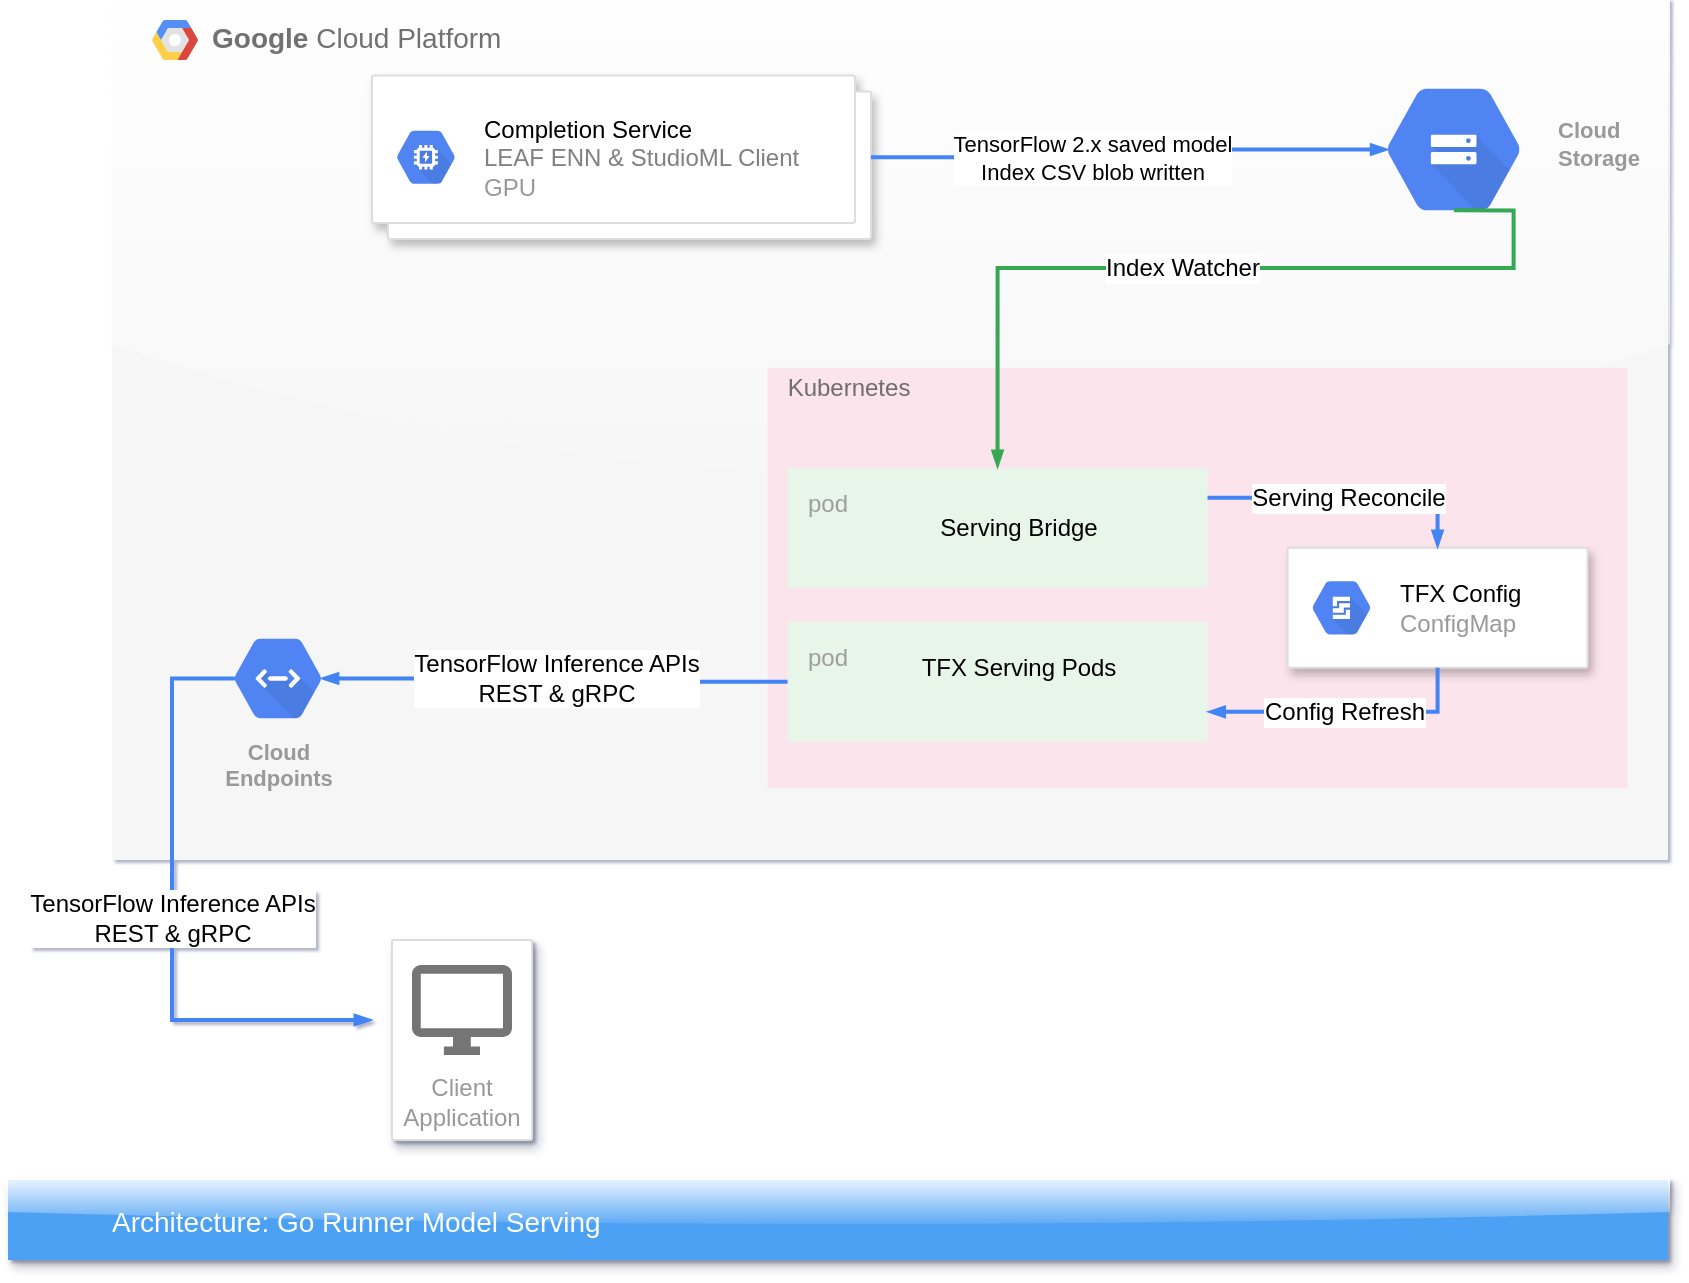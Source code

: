 <mxfile version="13.9.9" type="device"><diagram id="6HFEySeK8Z6Zeg5bI8rg" name="Page-1"><mxGraphModel dx="942" dy="2176" grid="1" gridSize="10" guides="1" tooltips="1" connect="1" arrows="1" fold="1" page="1" pageScale="1" pageWidth="850" pageHeight="1100" background="none" math="0" shadow="1"><root><mxCell id="0"/><mxCell id="1" parent="0"/><mxCell id="UzZkiUC8AFVLHNl4YqDY-115" value="&lt;b&gt;Google &lt;/b&gt;Cloud Platform" style="fillColor=#F6F6F6;shadow=0;gradientColor=none;fontSize=14;align=left;spacing=10;fontColor=#717171;9E9E9E;verticalAlign=top;spacingTop=-4;fontStyle=0;spacingLeft=40;html=1;glass=1;strokeColor=none;container=0;" parent="1" vertex="1"><mxGeometry x="52" y="80" width="778" height="430" as="geometry"/></mxCell><mxCell id="7x7uhOZaDAoa4jPdsxDv-9" value="" style="points=[[0,0,0],[0.25,0,0],[0.5,0,0],[0.75,0,0],[1,0,0],[1,0.25,0],[1,0.5,0],[1,0.75,0],[1,1,0],[0.75,1,0],[0.5,1,0],[0.25,1,0],[0,1,0],[0,0.75,0],[0,0.5,0],[0,0.25,0]];rounded=1;absoluteArcSize=1;arcSize=0;html=1;strokeColor=none;gradientColor=none;shadow=0;dashed=0;fontSize=12;fontColor=#9E9E9E;align=center;verticalAlign=bottom;spacing=10;spacingTop=-4;fillColor=#FCE4EC;labelPosition=center;verticalLabelPosition=top;" vertex="1" parent="1"><mxGeometry x="379.78" y="263.93" width="430" height="210" as="geometry"><mxPoint x="347.78" y="1136.98" as="offset"/></mxGeometry></mxCell><mxCell id="7x7uhOZaDAoa4jPdsxDv-10" value="pod" style="points=[[0,0,0],[0.25,0,0],[0.5,0,0],[0.75,0,0],[1,0,0],[1,0.25,0],[1,0.5,0],[1,0.75,0],[1,1,0],[0.75,1,0],[0.5,1,0],[0.25,1,0],[0,1,0],[0,0.75,0],[0,0.5,0],[0,0.25,0]];rounded=1;absoluteArcSize=1;arcSize=2;html=1;strokeColor=none;gradientColor=none;shadow=0;dashed=0;fontSize=12;fontColor=#9E9E9E;align=left;verticalAlign=top;spacing=10;spacingTop=-4;fillColor=#E8F5E9;" vertex="1" parent="7x7uhOZaDAoa4jPdsxDv-9"><mxGeometry width="210" height="60" relative="1" as="geometry"><mxPoint x="10" y="50" as="offset"/></mxGeometry></mxCell><mxCell id="7x7uhOZaDAoa4jPdsxDv-19" value="Serving Bridge" style="text;html=1;align=center;verticalAlign=middle;resizable=0;points=[];autosize=1;" vertex="1" parent="7x7uhOZaDAoa4jPdsxDv-9"><mxGeometry x="79.996" y="70" width="90" height="20" as="geometry"/></mxCell><mxCell id="7x7uhOZaDAoa4jPdsxDv-22" value="pod" style="points=[[0,0,0],[0.25,0,0],[0.5,0,0],[0.75,0,0],[1,0,0],[1,0.25,0],[1,0.5,0],[1,0.75,0],[1,1,0],[0.75,1,0],[0.5,1,0],[0.25,1,0],[0,1,0],[0,0.75,0],[0,0.5,0],[0,0.25,0]];rounded=1;absoluteArcSize=1;arcSize=2;html=1;strokeColor=none;gradientColor=none;shadow=0;dashed=0;fontSize=12;fontColor=#9E9E9E;align=left;verticalAlign=top;spacing=10;spacingTop=-4;fillColor=#E8F5E9;" vertex="1" parent="7x7uhOZaDAoa4jPdsxDv-9"><mxGeometry width="210" height="60" relative="1" as="geometry"><mxPoint x="10" y="127" as="offset"/></mxGeometry></mxCell><mxCell id="7x7uhOZaDAoa4jPdsxDv-23" value="TFX Serving Pods" style="text;html=1;align=center;verticalAlign=middle;resizable=0;points=[];autosize=1;" vertex="1" parent="7x7uhOZaDAoa4jPdsxDv-9"><mxGeometry x="69.996" y="140" width="110" height="20" as="geometry"/></mxCell><mxCell id="7x7uhOZaDAoa4jPdsxDv-27" value="&lt;font color=&quot;#6e6e6e&quot;&gt;Kubernetes&lt;/font&gt;" style="text;html=1;align=center;verticalAlign=middle;resizable=0;points=[];autosize=1;" vertex="1" parent="7x7uhOZaDAoa4jPdsxDv-9"><mxGeometry y="-5.684e-14" width="80" height="20" as="geometry"/></mxCell><mxCell id="UzZkiUC8AFVLHNl4YqDY-17" value="Architecture: Go Runner Model Serving" style="fillColor=#4DA1F5;strokeColor=none;shadow=1;gradientColor=none;fontSize=14;align=left;spacingLeft=50;fontColor=#ffffff;glass=1;" parent="1" vertex="1"><mxGeometry y="670" width="830" height="40" as="geometry"/></mxCell><mxCell id="7x7uhOZaDAoa4jPdsxDv-20" value="" style="strokeColor=#dddddd;shadow=1;strokeWidth=1;rounded=1;absoluteArcSize=1;arcSize=2;align=left;" vertex="1" parent="1"><mxGeometry x="639.78" y="353.93" width="150" height="60" as="geometry"/></mxCell><mxCell id="7x7uhOZaDAoa4jPdsxDv-21" value="&lt;font color=&quot;#000000&quot;&gt;TFX Config&lt;br&gt;&lt;/font&gt;ConfigMap" style="dashed=0;connectable=0;html=1;fillColor=#5184F3;strokeColor=none;shape=mxgraph.gcp2.hexIcon;prIcon=persistent_disk;part=1;labelPosition=right;verticalLabelPosition=middle;align=left;verticalAlign=middle;spacingLeft=5;fontColor=#999999;fontSize=12;" vertex="1" parent="7x7uhOZaDAoa4jPdsxDv-20"><mxGeometry y="0.5" width="44" height="39" relative="1" as="geometry"><mxPoint x="5" y="-19.5" as="offset"/></mxGeometry></mxCell><mxCell id="7x7uhOZaDAoa4jPdsxDv-25" value="Serving Reconcile" style="edgeStyle=orthogonalEdgeStyle;fontSize=12;html=1;endArrow=blockThin;endFill=1;rounded=0;strokeWidth=2;endSize=4;startSize=4;dashed=0;strokeColor=#4284F3;exitX=1;exitY=0.25;exitDx=0;exitDy=0;exitPerimeter=0;entryX=0.5;entryY=0;entryDx=0;entryDy=0;" edge="1" parent="1" source="7x7uhOZaDAoa4jPdsxDv-10" target="7x7uhOZaDAoa4jPdsxDv-20"><mxGeometry width="100" relative="1" as="geometry"><mxPoint x="349.78" y="993.93" as="sourcePoint"/><mxPoint x="449.78" y="993.93" as="targetPoint"/></mxGeometry></mxCell><mxCell id="7x7uhOZaDAoa4jPdsxDv-26" value="Config Refresh" style="edgeStyle=orthogonalEdgeStyle;fontSize=12;html=1;endArrow=blockThin;endFill=1;rounded=0;strokeWidth=2;endSize=4;startSize=4;dashed=0;strokeColor=#4284F3;exitX=0.5;exitY=1;exitDx=0;exitDy=0;entryX=1;entryY=0.75;entryDx=0;entryDy=0;entryPerimeter=0;" edge="1" parent="1" source="7x7uhOZaDAoa4jPdsxDv-20" target="7x7uhOZaDAoa4jPdsxDv-22"><mxGeometry width="100" relative="1" as="geometry"><mxPoint x="459.78" y="603.93" as="sourcePoint"/><mxPoint x="559.78" y="603.93" as="targetPoint"/></mxGeometry></mxCell><mxCell id="UzZkiUC8AFVLHNl4YqDY-116" value="" style="shape=mxgraph.gcp2.google_cloud_platform;fillColor=#F6F6F6;strokeColor=none;shadow=0;gradientColor=none;" parent="1" vertex="1"><mxGeometry x="72" y="90" width="23" height="20" as="geometry"><mxPoint x="20" y="10" as="offset"/></mxGeometry></mxCell><mxCell id="UzZkiUC8AFVLHNl4YqDY-119" value="" style="shape=mxgraph.gcp2.doubleRect;strokeColor=#dddddd;shadow=1;strokeWidth=1;" parent="1" vertex="1"><mxGeometry x="182" y="117.78" width="249.48" height="81.69" as="geometry"/></mxCell><mxCell id="UzZkiUC8AFVLHNl4YqDY-120" value="&lt;font color=&quot;#000000&quot;&gt;Completion Service&lt;/font&gt;&lt;br&gt;&lt;font color=&quot;#808080&quot;&gt;LEAF ENN &amp;amp; StudioML Client&lt;br&gt;&lt;/font&gt;GPU" style="dashed=0;connectable=0;html=1;fillColor=#5184F3;strokeColor=none;shape=mxgraph.gcp2.hexIcon;prIcon=gpu;part=1;labelPosition=right;verticalLabelPosition=middle;align=left;verticalAlign=middle;spacingLeft=5;fontColor=#999999;fontSize=12;" parent="UzZkiUC8AFVLHNl4YqDY-119" vertex="1"><mxGeometry y="0.5" width="44" height="39" relative="1" as="geometry"><mxPoint x="5" y="-19.5" as="offset"/></mxGeometry></mxCell><mxCell id="7x7uhOZaDAoa4jPdsxDv-1" value="" style="edgeStyle=orthogonalEdgeStyle;fontSize=12;html=1;endArrow=blockThin;endFill=1;rounded=0;strokeWidth=2;endSize=4;startSize=4;dashed=0;strokeColor=#4284F3;labelBackgroundColor=none;exitX=1;exitY=0.5;exitDx=0;exitDy=0;entryX=0.175;entryY=0.5;entryDx=0;entryDy=0;entryPerimeter=0;" edge="1" parent="1" source="UzZkiUC8AFVLHNl4YqDY-119" target="UzZkiUC8AFVLHNl4YqDY-7"><mxGeometry x="32" y="-873.05" width="100" as="geometry"><mxPoint x="446.775" y="454.67" as="sourcePoint"/><mxPoint x="592.599" y="145.379" as="targetPoint"/><Array as="points"/><mxPoint as="offset"/></mxGeometry></mxCell><mxCell id="7x7uhOZaDAoa4jPdsxDv-2" value="TensorFlow 2.x saved&amp;nbsp;model &lt;br&gt;Index CSV blob written" style="edgeLabel;html=1;align=center;verticalAlign=middle;resizable=0;points=[];" vertex="1" connectable="0" parent="7x7uhOZaDAoa4jPdsxDv-1"><mxGeometry x="-0.275" y="1" relative="1" as="geometry"><mxPoint x="15.7" y="0.96" as="offset"/></mxGeometry></mxCell><mxCell id="UzZkiUC8AFVLHNl4YqDY-7" value="Cloud&#10;Storage" style="html=1;fillColor=#5184F3;strokeColor=none;verticalAlign=middle;labelPosition=right;verticalLabelPosition=middle;align=left;spacingTop=-6;fontSize=11;fontStyle=1;fontColor=#999999;shape=mxgraph.gcp2.hexIcon;prIcon=cloud_storage;glass=1;" parent="1" vertex="1"><mxGeometry x="672.485" y="110.004" width="100.941" height="89.471" as="geometry"/></mxCell><mxCell id="7x7uhOZaDAoa4jPdsxDv-24" value="Index Watcher" style="edgeStyle=orthogonalEdgeStyle;fontSize=12;html=1;endArrow=blockThin;endFill=1;rounded=0;strokeWidth=2;endSize=4;startSize=4;strokeColor=#34A853;dashed=0;exitX=0.5;exitY=0.84;exitDx=0;exitDy=0;exitPerimeter=0;entryX=0.5;entryY=0;entryDx=0;entryDy=0;entryPerimeter=0;" edge="1" parent="1" source="UzZkiUC8AFVLHNl4YqDY-7" target="7x7uhOZaDAoa4jPdsxDv-10"><mxGeometry x="22" y="-953.05" width="100" as="geometry"><mxPoint x="349.78" y="993.93" as="sourcePoint"/><mxPoint x="449.78" y="993.93" as="targetPoint"/><Array as="points"><mxPoint x="752.78" y="213.93"/><mxPoint x="494.78" y="213.93"/></Array><mxPoint x="-22" y="-36" as="offset"/></mxGeometry></mxCell><mxCell id="7x7uhOZaDAoa4jPdsxDv-28" value="TensorFlow Inference APIs&lt;br&gt;REST &amp;amp; gRPC" style="edgeStyle=orthogonalEdgeStyle;fontSize=12;html=1;endArrow=blockThin;endFill=1;rounded=0;strokeWidth=2;endSize=4;startSize=4;dashed=0;strokeColor=#4284F3;exitX=0;exitY=0.5;exitDx=0;exitDy=0;exitPerimeter=0;entryX=0.825;entryY=0.5;entryDx=0;entryDy=0;entryPerimeter=0;" edge="1" parent="1" source="7x7uhOZaDAoa4jPdsxDv-22" target="7x7uhOZaDAoa4jPdsxDv-29"><mxGeometry width="100" relative="1" as="geometry"><mxPoint x="442" y="570" as="sourcePoint"/><mxPoint x="492" y="510" as="targetPoint"/></mxGeometry></mxCell><mxCell id="7x7uhOZaDAoa4jPdsxDv-29" value="Cloud&#10;Endpoints" style="html=1;fillColor=#5184F3;strokeColor=none;verticalAlign=top;labelPosition=center;verticalLabelPosition=bottom;align=center;spacingTop=-6;fontSize=11;fontStyle=1;fontColor=#999999;shape=mxgraph.gcp2.hexIcon;prIcon=cloud_endpoints" vertex="1" parent="1"><mxGeometry x="102" y="390" width="66" height="58.5" as="geometry"/></mxCell><mxCell id="7x7uhOZaDAoa4jPdsxDv-31" value="TensorFlow Inference APIs&lt;br&gt;REST &amp;amp; gRPC" style="edgeStyle=orthogonalEdgeStyle;fontSize=12;html=1;endArrow=blockThin;endFill=1;rounded=0;strokeWidth=2;endSize=4;startSize=4;dashed=0;strokeColor=#4284F3;exitX=0.175;exitY=0.5;exitDx=0;exitDy=0;exitPerimeter=0;" edge="1" parent="1" source="7x7uhOZaDAoa4jPdsxDv-29"><mxGeometry width="100" relative="1" as="geometry"><mxPoint x="399.78" y="430.93" as="sourcePoint"/><mxPoint x="182" y="590" as="targetPoint"/><Array as="points"><mxPoint x="82" y="419"/></Array></mxGeometry></mxCell><mxCell id="7x7uhOZaDAoa4jPdsxDv-32" value="Client Application" style="strokeColor=#dddddd;shadow=1;strokeWidth=1;rounded=1;absoluteArcSize=1;arcSize=2;labelPosition=center;verticalLabelPosition=middle;align=center;verticalAlign=bottom;spacingLeft=0;fontColor=#999999;fontSize=12;whiteSpace=wrap;spacingBottom=2;" vertex="1" parent="1"><mxGeometry x="192" y="550" width="70" height="100" as="geometry"/></mxCell><mxCell id="7x7uhOZaDAoa4jPdsxDv-33" value="" style="dashed=0;connectable=0;html=1;fillColor=#757575;strokeColor=none;shape=mxgraph.gcp2.desktop;part=1;" vertex="1" parent="7x7uhOZaDAoa4jPdsxDv-32"><mxGeometry x="0.5" width="50" height="45" relative="1" as="geometry"><mxPoint x="-25" y="12.5" as="offset"/></mxGeometry></mxCell></root></mxGraphModel></diagram></mxfile>